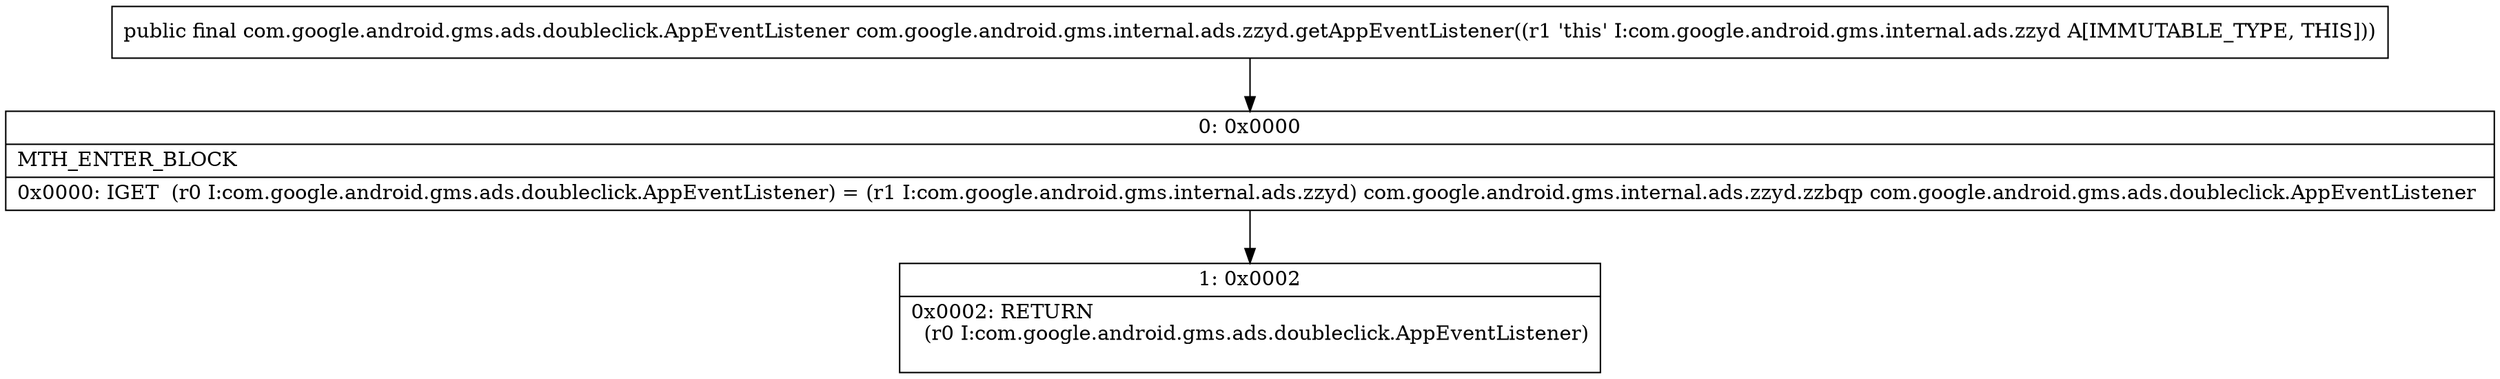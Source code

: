 digraph "CFG forcom.google.android.gms.internal.ads.zzyd.getAppEventListener()Lcom\/google\/android\/gms\/ads\/doubleclick\/AppEventListener;" {
Node_0 [shape=record,label="{0\:\ 0x0000|MTH_ENTER_BLOCK\l|0x0000: IGET  (r0 I:com.google.android.gms.ads.doubleclick.AppEventListener) = (r1 I:com.google.android.gms.internal.ads.zzyd) com.google.android.gms.internal.ads.zzyd.zzbqp com.google.android.gms.ads.doubleclick.AppEventListener \l}"];
Node_1 [shape=record,label="{1\:\ 0x0002|0x0002: RETURN  \l  (r0 I:com.google.android.gms.ads.doubleclick.AppEventListener)\l \l}"];
MethodNode[shape=record,label="{public final com.google.android.gms.ads.doubleclick.AppEventListener com.google.android.gms.internal.ads.zzyd.getAppEventListener((r1 'this' I:com.google.android.gms.internal.ads.zzyd A[IMMUTABLE_TYPE, THIS])) }"];
MethodNode -> Node_0;
Node_0 -> Node_1;
}

